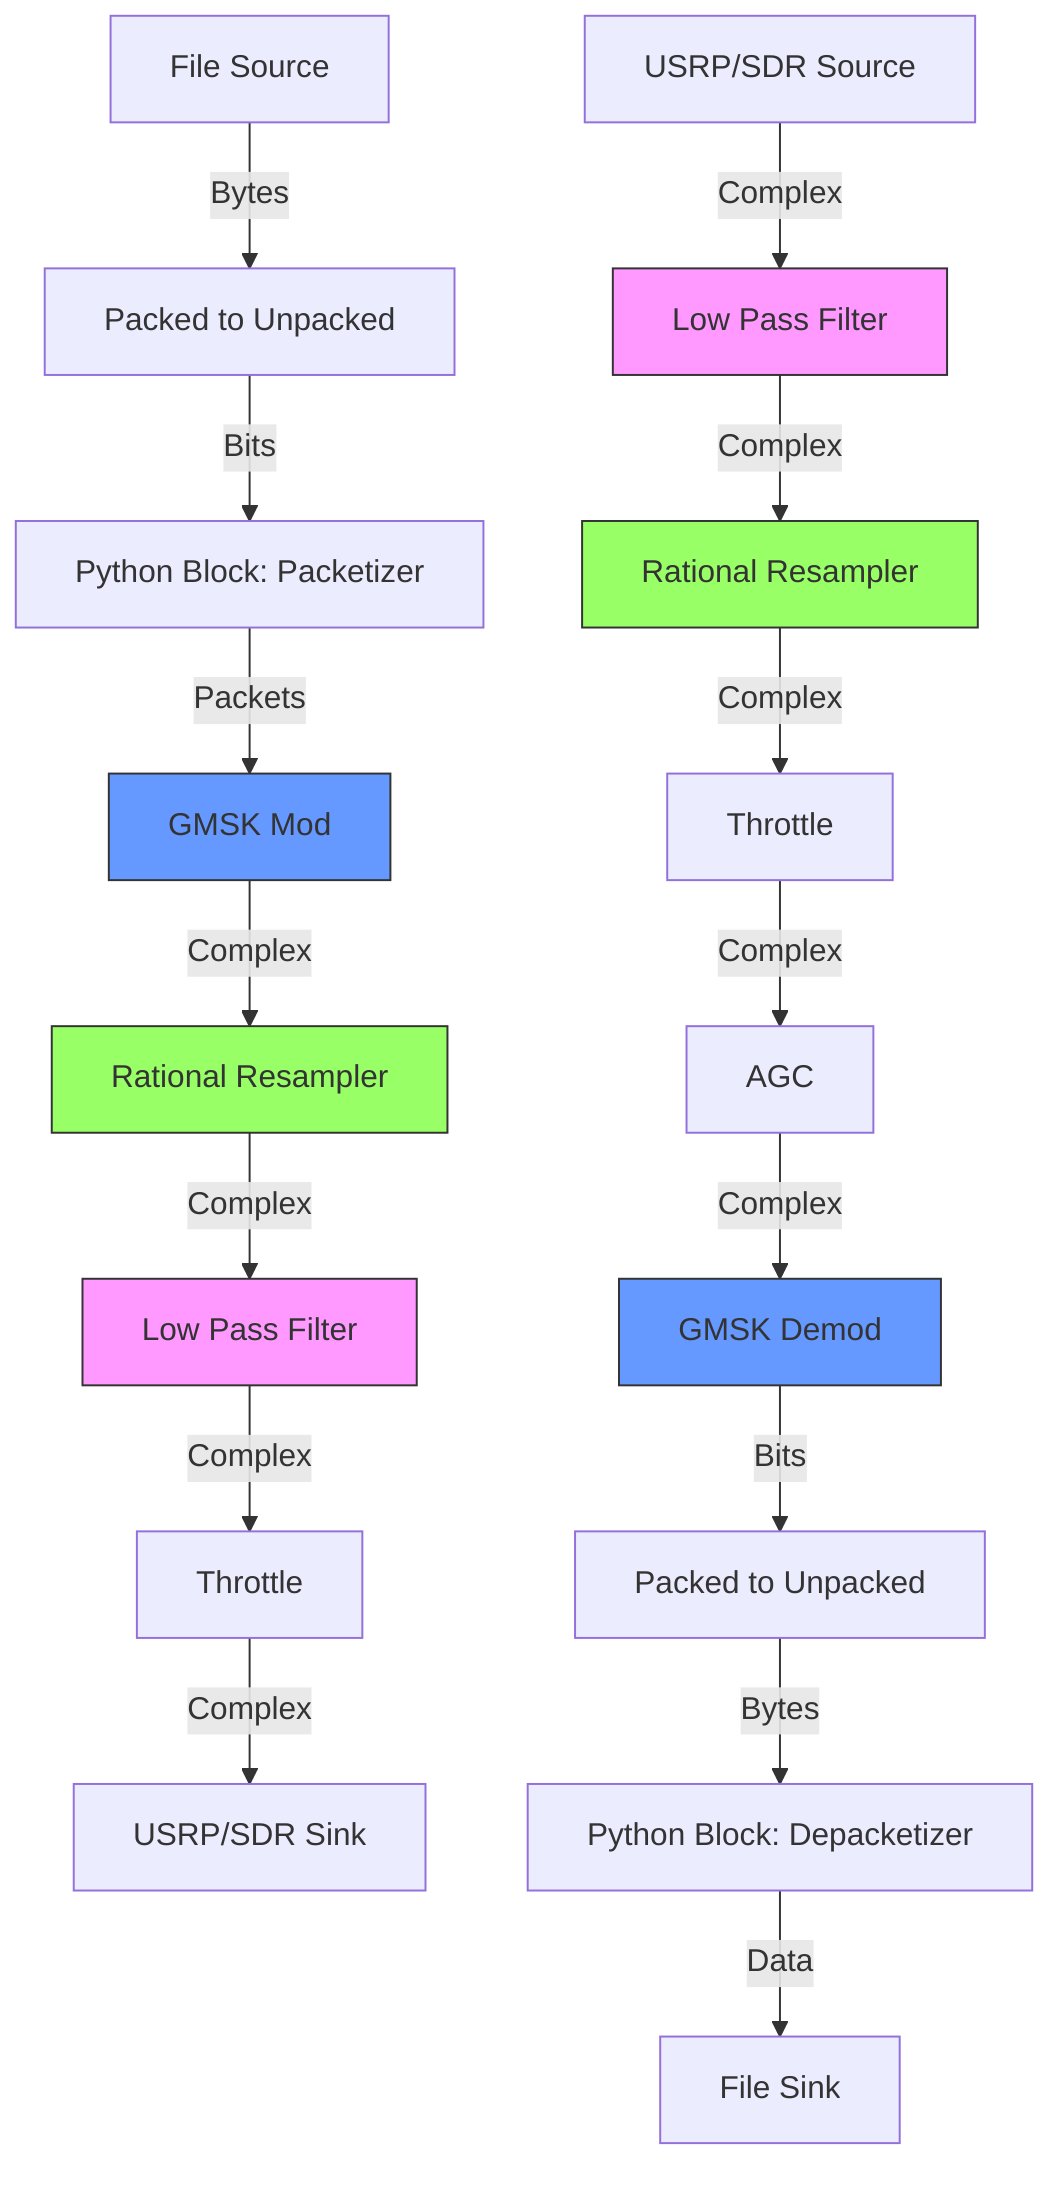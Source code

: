 graph TD
    A[File Source] -->|Bytes| B[Packed to Unpacked]
    B -->|Bits| C[Python Block: Packetizer]
    C -->|Packets| D[GMSK Mod]
    D -->|Complex| R1[Rational Resampler]
    R1 -->|Complex| L1[Low Pass Filter]
    L1 -->|Complex| T1[Throttle]
    T1 -->|Complex| E[USRP/SDR Sink]
    
    F[USRP/SDR Source] -->|Complex| L2[Low Pass Filter]
    L2 -->|Complex| R2[Rational Resampler]
    R2 -->|Complex| T2[Throttle]
    T2 -->|Complex| G[AGC]
    G -->|Complex| H[GMSK Demod]
    H -->|Bits| I[Packed to Unpacked]
    I -->|Bytes| J[Python Block: Depacketizer]
    J -->|Data| K[File Sink]
    
    style D fill:#69f,stroke:#333
    style H fill:#69f,stroke:#333
    style R1 fill:#9f6,stroke:#333
    style R2 fill:#9f6,stroke:#333
    style L1 fill:#f9f,stroke:#333
    style L2 fill:#f9f,stroke:#333
